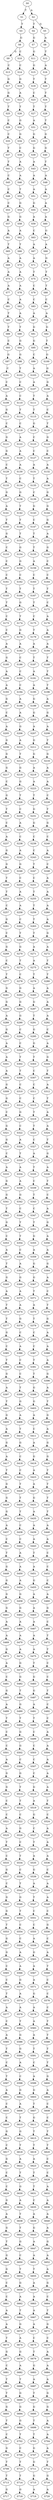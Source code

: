 strict digraph  {
	S0 -> S1 [ label = T ];
	S0 -> S2 [ label = A ];
	S1 -> S3 [ label = T ];
	S2 -> S4 [ label = T ];
	S2 -> S5 [ label = G ];
	S3 -> S6 [ label = G ];
	S4 -> S7 [ label = G ];
	S5 -> S8 [ label = A ];
	S6 -> S9 [ label = G ];
	S6 -> S10 [ label = C ];
	S7 -> S11 [ label = G ];
	S8 -> S12 [ label = T ];
	S9 -> S13 [ label = C ];
	S10 -> S14 [ label = C ];
	S11 -> S15 [ label = G ];
	S12 -> S16 [ label = A ];
	S13 -> S17 [ label = G ];
	S14 -> S18 [ label = G ];
	S15 -> S19 [ label = T ];
	S16 -> S20 [ label = T ];
	S17 -> S21 [ label = G ];
	S18 -> S22 [ label = A ];
	S19 -> S23 [ label = C ];
	S20 -> S24 [ label = T ];
	S21 -> S25 [ label = T ];
	S22 -> S26 [ label = T ];
	S23 -> S27 [ label = T ];
	S24 -> S28 [ label = T ];
	S25 -> S29 [ label = C ];
	S26 -> S30 [ label = G ];
	S27 -> S31 [ label = A ];
	S28 -> S32 [ label = T ];
	S29 -> S33 [ label = C ];
	S30 -> S34 [ label = G ];
	S31 -> S35 [ label = G ];
	S32 -> S36 [ label = G ];
	S33 -> S37 [ label = T ];
	S34 -> S38 [ label = C ];
	S35 -> S39 [ label = G ];
	S36 -> S40 [ label = G ];
	S37 -> S41 [ label = T ];
	S38 -> S42 [ label = A ];
	S39 -> S43 [ label = A ];
	S40 -> S44 [ label = T ];
	S41 -> S45 [ label = C ];
	S42 -> S46 [ label = A ];
	S43 -> S47 [ label = A ];
	S44 -> S48 [ label = A ];
	S45 -> S49 [ label = C ];
	S46 -> S50 [ label = T ];
	S47 -> S51 [ label = A ];
	S48 -> S52 [ label = A ];
	S49 -> S53 [ label = C ];
	S50 -> S54 [ label = G ];
	S51 -> S55 [ label = G ];
	S52 -> S56 [ label = A ];
	S53 -> S57 [ label = G ];
	S54 -> S58 [ label = G ];
	S55 -> S59 [ label = A ];
	S56 -> S60 [ label = A ];
	S57 -> S61 [ label = A ];
	S58 -> S62 [ label = A ];
	S59 -> S63 [ label = C ];
	S60 -> S64 [ label = G ];
	S61 -> S65 [ label = T ];
	S62 -> S66 [ label = T ];
	S63 -> S67 [ label = A ];
	S64 -> S68 [ label = A ];
	S65 -> S69 [ label = A ];
	S66 -> S70 [ label = A ];
	S67 -> S71 [ label = A ];
	S68 -> S72 [ label = G ];
	S69 -> S73 [ label = A ];
	S70 -> S74 [ label = A ];
	S71 -> S75 [ label = T ];
	S72 -> S76 [ label = T ];
	S73 -> S77 [ label = A ];
	S74 -> S78 [ label = A ];
	S75 -> S79 [ label = C ];
	S76 -> S80 [ label = T ];
	S77 -> S81 [ label = C ];
	S78 -> S82 [ label = A ];
	S79 -> S83 [ label = C ];
	S80 -> S84 [ label = C ];
	S81 -> S85 [ label = T ];
	S82 -> S86 [ label = A ];
	S83 -> S87 [ label = A ];
	S84 -> S88 [ label = A ];
	S85 -> S89 [ label = T ];
	S86 -> S90 [ label = T ];
	S87 -> S91 [ label = G ];
	S88 -> S92 [ label = G ];
	S89 -> S93 [ label = C ];
	S90 -> S94 [ label = G ];
	S91 -> S95 [ label = G ];
	S92 -> S96 [ label = T ];
	S93 -> S97 [ label = G ];
	S94 -> S98 [ label = G ];
	S95 -> S99 [ label = C ];
	S96 -> S100 [ label = G ];
	S97 -> S101 [ label = C ];
	S98 -> S102 [ label = T ];
	S99 -> S103 [ label = A ];
	S100 -> S104 [ label = G ];
	S101 -> S105 [ label = C ];
	S102 -> S106 [ label = C ];
	S103 -> S107 [ label = A ];
	S104 -> S108 [ label = G ];
	S105 -> S109 [ label = A ];
	S106 -> S110 [ label = C ];
	S107 -> S111 [ label = T ];
	S108 -> S112 [ label = A ];
	S109 -> S113 [ label = G ];
	S110 -> S114 [ label = T ];
	S111 -> S115 [ label = T ];
	S112 -> S116 [ label = C ];
	S113 -> S117 [ label = C ];
	S114 -> S118 [ label = C ];
	S115 -> S119 [ label = G ];
	S116 -> S120 [ label = T ];
	S117 -> S121 [ label = G ];
	S118 -> S122 [ label = A ];
	S119 -> S123 [ label = C ];
	S120 -> S124 [ label = G ];
	S121 -> S125 [ label = G ];
	S122 -> S126 [ label = A ];
	S123 -> S127 [ label = C ];
	S124 -> S128 [ label = C ];
	S125 -> S129 [ label = C ];
	S126 -> S130 [ label = A ];
	S127 -> S131 [ label = A ];
	S128 -> S132 [ label = A ];
	S129 -> S133 [ label = T ];
	S130 -> S134 [ label = C ];
	S131 -> S135 [ label = T ];
	S132 -> S136 [ label = A ];
	S133 -> S137 [ label = G ];
	S134 -> S138 [ label = G ];
	S135 -> S139 [ label = C ];
	S136 -> S140 [ label = G ];
	S137 -> S141 [ label = A ];
	S138 -> S142 [ label = T ];
	S139 -> S143 [ label = G ];
	S140 -> S144 [ label = G ];
	S141 -> S145 [ label = T ];
	S142 -> S146 [ label = T ];
	S143 -> S147 [ label = C ];
	S144 -> S148 [ label = G ];
	S145 -> S149 [ label = G ];
	S146 -> S150 [ label = T ];
	S147 -> S151 [ label = T ];
	S148 -> S152 [ label = A ];
	S149 -> S153 [ label = C ];
	S150 -> S154 [ label = G ];
	S151 -> S155 [ label = T ];
	S152 -> S156 [ label = G ];
	S153 -> S157 [ label = C ];
	S154 -> S158 [ label = G ];
	S155 -> S159 [ label = A ];
	S156 -> S160 [ label = C ];
	S157 -> S161 [ label = C ];
	S158 -> S162 [ label = C ];
	S159 -> S163 [ label = C ];
	S160 -> S164 [ label = C ];
	S161 -> S165 [ label = T ];
	S162 -> S166 [ label = T ];
	S163 -> S167 [ label = T ];
	S164 -> S168 [ label = T ];
	S165 -> S169 [ label = T ];
	S166 -> S170 [ label = G ];
	S167 -> S171 [ label = T ];
	S168 -> S172 [ label = C ];
	S169 -> S173 [ label = C ];
	S170 -> S174 [ label = T ];
	S171 -> S175 [ label = C ];
	S172 -> S176 [ label = A ];
	S173 -> S177 [ label = C ];
	S174 -> S178 [ label = G ];
	S175 -> S179 [ label = T ];
	S176 -> S180 [ label = A ];
	S177 -> S181 [ label = A ];
	S178 -> S182 [ label = A ];
	S179 -> S183 [ label = A ];
	S180 -> S184 [ label = A ];
	S181 -> S185 [ label = G ];
	S182 -> S186 [ label = C ];
	S183 -> S187 [ label = T ];
	S184 -> S188 [ label = T ];
	S185 -> S189 [ label = A ];
	S186 -> S190 [ label = C ];
	S187 -> S191 [ label = A ];
	S188 -> S192 [ label = T ];
	S189 -> S193 [ label = A ];
	S190 -> S194 [ label = C ];
	S191 -> S195 [ label = A ];
	S192 -> S196 [ label = T ];
	S193 -> S197 [ label = G ];
	S194 -> S198 [ label = A ];
	S195 -> S199 [ label = G ];
	S196 -> S200 [ label = A ];
	S197 -> S201 [ label = C ];
	S198 -> S202 [ label = A ];
	S199 -> S203 [ label = G ];
	S200 -> S204 [ label = G ];
	S201 -> S205 [ label = A ];
	S202 -> S206 [ label = G ];
	S203 -> S207 [ label = A ];
	S204 -> S208 [ label = A ];
	S205 -> S209 [ label = G ];
	S206 -> S210 [ label = A ];
	S207 -> S211 [ label = G ];
	S208 -> S212 [ label = T ];
	S209 -> S213 [ label = G ];
	S210 -> S214 [ label = T ];
	S211 -> S215 [ label = G ];
	S212 -> S216 [ label = G ];
	S213 -> S217 [ label = G ];
	S214 -> S218 [ label = G ];
	S215 -> S219 [ label = A ];
	S216 -> S220 [ label = A ];
	S217 -> S221 [ label = C ];
	S218 -> S222 [ label = G ];
	S219 -> S223 [ label = A ];
	S220 -> S224 [ label = A ];
	S221 -> S225 [ label = G ];
	S222 -> S226 [ label = T ];
	S223 -> S227 [ label = T ];
	S224 -> S228 [ label = C ];
	S225 -> S229 [ label = T ];
	S226 -> S230 [ label = C ];
	S227 -> S231 [ label = G ];
	S228 -> S232 [ label = T ];
	S229 -> S233 [ label = C ];
	S230 -> S234 [ label = A ];
	S231 -> S235 [ label = G ];
	S232 -> S236 [ label = G ];
	S233 -> S237 [ label = A ];
	S234 -> S238 [ label = C ];
	S235 -> S239 [ label = C ];
	S236 -> S240 [ label = C ];
	S237 -> S241 [ label = G ];
	S238 -> S242 [ label = A ];
	S239 -> S243 [ label = C ];
	S240 -> S244 [ label = A ];
	S241 -> S245 [ label = G ];
	S242 -> S246 [ label = G ];
	S243 -> S247 [ label = T ];
	S244 -> S248 [ label = C ];
	S245 -> S249 [ label = T ];
	S246 -> S250 [ label = C ];
	S247 -> S251 [ label = C ];
	S248 -> S252 [ label = A ];
	S249 -> S253 [ label = T ];
	S250 -> S254 [ label = A ];
	S251 -> S255 [ label = T ];
	S252 -> S256 [ label = A ];
	S253 -> S257 [ label = C ];
	S254 -> S258 [ label = A ];
	S255 -> S259 [ label = T ];
	S256 -> S260 [ label = A ];
	S257 -> S261 [ label = G ];
	S258 -> S262 [ label = C ];
	S259 -> S263 [ label = T ];
	S260 -> S264 [ label = A ];
	S261 -> S265 [ label = C ];
	S262 -> S266 [ label = T ];
	S263 -> S267 [ label = T ];
	S264 -> S268 [ label = G ];
	S265 -> S269 [ label = G ];
	S266 -> S270 [ label = G ];
	S267 -> S271 [ label = A ];
	S268 -> S272 [ label = A ];
	S269 -> S273 [ label = C ];
	S270 -> S274 [ label = T ];
	S271 -> S275 [ label = A ];
	S272 -> S276 [ label = T ];
	S273 -> S277 [ label = T ];
	S274 -> S278 [ label = C ];
	S275 -> S279 [ label = T ];
	S276 -> S280 [ label = T ];
	S277 -> S281 [ label = G ];
	S278 -> S282 [ label = G ];
	S279 -> S283 [ label = A ];
	S280 -> S284 [ label = A ];
	S281 -> S285 [ label = G ];
	S282 -> S286 [ label = G ];
	S283 -> S287 [ label = G ];
	S284 -> S288 [ label = A ];
	S285 -> S289 [ label = A ];
	S286 -> S290 [ label = G ];
	S287 -> S291 [ label = T ];
	S288 -> S292 [ label = A ];
	S289 -> S293 [ label = G ];
	S290 -> S294 [ label = C ];
	S291 -> S295 [ label = G ];
	S292 -> S296 [ label = C ];
	S293 -> S297 [ label = A ];
	S294 -> S298 [ label = C ];
	S295 -> S299 [ label = G ];
	S296 -> S300 [ label = A ];
	S297 -> S301 [ label = A ];
	S298 -> S302 [ label = T ];
	S299 -> S303 [ label = T ];
	S300 -> S304 [ label = G ];
	S301 -> S305 [ label = A ];
	S302 -> S306 [ label = T ];
	S303 -> S307 [ label = C ];
	S304 -> S308 [ label = T ];
	S305 -> S309 [ label = G ];
	S306 -> S310 [ label = C ];
	S307 -> S311 [ label = C ];
	S308 -> S312 [ label = A ];
	S309 -> S313 [ label = G ];
	S310 -> S314 [ label = C ];
	S311 -> S315 [ label = C ];
	S312 -> S316 [ label = T ];
	S313 -> S317 [ label = C ];
	S314 -> S318 [ label = G ];
	S315 -> S319 [ label = T ];
	S316 -> S320 [ label = A ];
	S317 -> S321 [ label = G ];
	S318 -> S322 [ label = C ];
	S319 -> S323 [ label = T ];
	S320 -> S324 [ label = A ];
	S321 -> S325 [ label = G ];
	S322 -> S326 [ label = A ];
	S323 -> S327 [ label = C ];
	S324 -> S328 [ label = T ];
	S325 -> S329 [ label = C ];
	S326 -> S330 [ label = T ];
	S327 -> S331 [ label = A ];
	S328 -> S332 [ label = G ];
	S329 -> S333 [ label = A ];
	S330 -> S334 [ label = A ];
	S331 -> S335 [ label = T ];
	S332 -> S336 [ label = A ];
	S333 -> S337 [ label = G ];
	S334 -> S338 [ label = A ];
	S335 -> S339 [ label = C ];
	S336 -> S340 [ label = T ];
	S337 -> S341 [ label = G ];
	S338 -> S342 [ label = G ];
	S339 -> S343 [ label = T ];
	S340 -> S344 [ label = C ];
	S341 -> S345 [ label = T ];
	S342 -> S346 [ label = C ];
	S343 -> S347 [ label = C ];
	S344 -> S348 [ label = A ];
	S345 -> S349 [ label = G ];
	S346 -> S350 [ label = T ];
	S347 -> S351 [ label = T ];
	S348 -> S352 [ label = G ];
	S349 -> S353 [ label = C ];
	S350 -> S354 [ label = T ];
	S351 -> S355 [ label = G ];
	S352 -> S356 [ label = A ];
	S353 -> S357 [ label = A ];
	S354 -> S358 [ label = C ];
	S355 -> S359 [ label = A ];
	S356 -> S360 [ label = A ];
	S357 -> S361 [ label = T ];
	S358 -> S362 [ label = A ];
	S359 -> S363 [ label = G ];
	S360 -> S364 [ label = G ];
	S361 -> S365 [ label = G ];
	S362 -> S366 [ label = G ];
	S363 -> S367 [ label = G ];
	S364 -> S368 [ label = A ];
	S365 -> S369 [ label = A ];
	S366 -> S370 [ label = A ];
	S367 -> S371 [ label = T ];
	S368 -> S372 [ label = C ];
	S369 -> S373 [ label = T ];
	S370 -> S374 [ label = A ];
	S371 -> S375 [ label = A ];
	S372 -> S376 [ label = T ];
	S373 -> S377 [ label = T ];
	S374 -> S378 [ label = G ];
	S375 -> S379 [ label = T ];
	S376 -> S380 [ label = G ];
	S377 -> S381 [ label = G ];
	S378 -> S382 [ label = C ];
	S379 -> S383 [ label = C ];
	S380 -> S384 [ label = A ];
	S381 -> S385 [ label = C ];
	S382 -> S386 [ label = A ];
	S383 -> S387 [ label = C ];
	S384 -> S388 [ label = A ];
	S385 -> S389 [ label = T ];
	S386 -> S390 [ label = C ];
	S387 -> S391 [ label = T ];
	S388 -> S392 [ label = A ];
	S389 -> S393 [ label = G ];
	S390 -> S394 [ label = C ];
	S391 -> S395 [ label = T ];
	S392 -> S396 [ label = G ];
	S393 -> S397 [ label = A ];
	S394 -> S398 [ label = T ];
	S395 -> S399 [ label = G ];
	S396 -> S400 [ label = A ];
	S397 -> S401 [ label = T ];
	S398 -> S402 [ label = G ];
	S399 -> S403 [ label = G ];
	S400 -> S404 [ label = T ];
	S401 -> S405 [ label = G ];
	S402 -> S406 [ label = A ];
	S403 -> S407 [ label = A ];
	S404 -> S408 [ label = G ];
	S405 -> S409 [ label = A ];
	S406 -> S410 [ label = T ];
	S407 -> S411 [ label = C ];
	S408 -> S412 [ label = A ];
	S409 -> S413 [ label = G ];
	S410 -> S414 [ label = G ];
	S411 -> S415 [ label = A ];
	S412 -> S416 [ label = G ];
	S413 -> S417 [ label = A ];
	S414 -> S418 [ label = C ];
	S415 -> S419 [ label = G ];
	S416 -> S420 [ label = G ];
	S417 -> S421 [ label = T ];
	S418 -> S422 [ label = C ];
	S419 -> S423 [ label = A ];
	S420 -> S424 [ label = T ];
	S421 -> S425 [ label = G ];
	S422 -> S426 [ label = T ];
	S423 -> S427 [ label = A ];
	S424 -> S428 [ label = T ];
	S425 -> S429 [ label = G ];
	S426 -> S430 [ label = T ];
	S427 -> S431 [ label = G ];
	S428 -> S432 [ label = T ];
	S429 -> S433 [ label = G ];
	S430 -> S434 [ label = T ];
	S431 -> S435 [ label = A ];
	S432 -> S436 [ label = T ];
	S433 -> S437 [ label = A ];
	S434 -> S438 [ label = C ];
	S435 -> S439 [ label = A ];
	S436 -> S440 [ label = A ];
	S437 -> S441 [ label = C ];
	S438 -> S442 [ label = C ];
	S439 -> S443 [ label = A ];
	S440 -> S444 [ label = A ];
	S441 -> S445 [ label = T ];
	S442 -> S446 [ label = A ];
	S443 -> S447 [ label = T ];
	S444 -> S448 [ label = C ];
	S445 -> S449 [ label = G ];
	S446 -> S450 [ label = A ];
	S447 -> S451 [ label = A ];
	S448 -> S452 [ label = C ];
	S449 -> S453 [ label = G ];
	S450 -> S454 [ label = A ];
	S451 -> S455 [ label = G ];
	S452 -> S456 [ label = C ];
	S453 -> S457 [ label = G ];
	S454 -> S458 [ label = G ];
	S455 -> S459 [ label = A ];
	S456 -> S460 [ label = A ];
	S457 -> S461 [ label = G ];
	S458 -> S462 [ label = G ];
	S459 -> S463 [ label = A ];
	S460 -> S464 [ label = G ];
	S461 -> S465 [ label = A ];
	S462 -> S466 [ label = A ];
	S463 -> S467 [ label = A ];
	S464 -> S468 [ label = C ];
	S465 -> S469 [ label = A ];
	S466 -> S470 [ label = A ];
	S467 -> S471 [ label = A ];
	S468 -> S472 [ label = T ];
	S469 -> S473 [ label = G ];
	S470 -> S474 [ label = A ];
	S471 -> S475 [ label = A ];
	S472 -> S476 [ label = T ];
	S473 -> S477 [ label = A ];
	S474 -> S478 [ label = G ];
	S475 -> S479 [ label = T ];
	S476 -> S480 [ label = C ];
	S477 -> S481 [ label = C ];
	S478 -> S482 [ label = G ];
	S479 -> S483 [ label = G ];
	S480 -> S484 [ label = C ];
	S481 -> S485 [ label = G ];
	S482 -> S486 [ label = T ];
	S483 -> S487 [ label = G ];
	S484 -> S488 [ label = T ];
	S485 -> S489 [ label = A ];
	S486 -> S490 [ label = G ];
	S487 -> S491 [ label = A ];
	S488 -> S492 [ label = C ];
	S489 -> S493 [ label = T ];
	S490 -> S494 [ label = T ];
	S491 -> S495 [ label = T ];
	S492 -> S496 [ label = C ];
	S493 -> S497 [ label = C ];
	S494 -> S498 [ label = G ];
	S495 -> S499 [ label = C ];
	S496 -> S500 [ label = A ];
	S497 -> S501 [ label = C ];
	S498 -> S502 [ label = G ];
	S499 -> S503 [ label = C ];
	S500 -> S504 [ label = A ];
	S501 -> S505 [ label = A ];
	S502 -> S506 [ label = C ];
	S503 -> S507 [ label = C ];
	S504 -> S508 [ label = A ];
	S505 -> S509 [ label = G ];
	S506 -> S510 [ label = G ];
	S507 -> S511 [ label = C ];
	S508 -> S512 [ label = A ];
	S509 -> S513 [ label = G ];
	S510 -> S514 [ label = T ];
	S511 -> S515 [ label = G ];
	S512 -> S516 [ label = A ];
	S513 -> S517 [ label = C ];
	S514 -> S518 [ label = T ];
	S515 -> S519 [ label = A ];
	S516 -> S520 [ label = T ];
	S517 -> S521 [ label = C ];
	S518 -> S522 [ label = C ];
	S519 -> S523 [ label = G ];
	S520 -> S524 [ label = C ];
	S521 -> S525 [ label = A ];
	S522 -> S526 [ label = G ];
	S523 -> S527 [ label = C ];
	S524 -> S528 [ label = A ];
	S525 -> S529 [ label = T ];
	S526 -> S530 [ label = C ];
	S527 -> S531 [ label = T ];
	S528 -> S532 [ label = A ];
	S529 -> S533 [ label = C ];
	S530 -> S534 [ label = T ];
	S531 -> S535 [ label = A ];
	S532 -> S536 [ label = A ];
	S533 -> S537 [ label = G ];
	S534 -> S538 [ label = C ];
	S535 -> S539 [ label = G ];
	S536 -> S540 [ label = C ];
	S537 -> S541 [ label = C ];
	S538 -> S542 [ label = T ];
	S539 -> S543 [ label = A ];
	S540 -> S544 [ label = A ];
	S541 -> S545 [ label = G ];
	S542 -> S546 [ label = G ];
	S543 -> S547 [ label = T ];
	S544 -> S548 [ label = A ];
	S545 -> S549 [ label = G ];
	S546 -> S550 [ label = T ];
	S547 -> S551 [ label = C ];
	S548 -> S552 [ label = C ];
	S549 -> S553 [ label = T ];
	S550 -> S554 [ label = C ];
	S551 -> S555 [ label = C ];
	S552 -> S556 [ label = G ];
	S553 -> S557 [ label = G ];
	S554 -> S558 [ label = C ];
	S555 -> S559 [ label = A ];
	S556 -> S560 [ label = C ];
	S557 -> S561 [ label = G ];
	S558 -> S562 [ label = A ];
	S559 -> S563 [ label = G ];
	S560 -> S564 [ label = A ];
	S561 -> S565 [ label = C ];
	S562 -> S566 [ label = A ];
	S563 -> S567 [ label = A ];
	S564 -> S568 [ label = T ];
	S565 -> S569 [ label = C ];
	S566 -> S570 [ label = G ];
	S567 -> S571 [ label = A ];
	S568 -> S572 [ label = C ];
	S569 -> S573 [ label = T ];
	S570 -> S574 [ label = A ];
	S571 -> S575 [ label = G ];
	S572 -> S576 [ label = C ];
	S573 -> S577 [ label = A ];
	S574 -> S578 [ label = A ];
	S575 -> S579 [ label = A ];
	S576 -> S580 [ label = C ];
	S577 -> S581 [ label = C ];
	S578 -> S582 [ label = T ];
	S579 -> S583 [ label = A ];
	S580 -> S584 [ label = T ];
	S581 -> S585 [ label = A ];
	S582 -> S586 [ label = G ];
	S583 -> S587 [ label = A ];
	S584 -> S588 [ label = T ];
	S585 -> S589 [ label = T ];
	S586 -> S590 [ label = G ];
	S587 -> S591 [ label = T ];
	S588 -> S592 [ label = T ];
	S589 -> S593 [ label = C ];
	S590 -> S594 [ label = A ];
	S591 -> S595 [ label = C ];
	S592 -> S596 [ label = T ];
	S593 -> S597 [ label = T ];
	S594 -> S598 [ label = C ];
	S595 -> S599 [ label = A ];
	S596 -> S600 [ label = G ];
	S597 -> S601 [ label = A ];
	S598 -> S602 [ label = G ];
	S599 -> S603 [ label = G ];
	S600 -> S604 [ label = A ];
	S601 -> S605 [ label = C ];
	S602 -> S606 [ label = A ];
	S603 -> S607 [ label = T ];
	S604 -> S608 [ label = C ];
	S605 -> S609 [ label = C ];
	S606 -> S610 [ label = T ];
	S607 -> S611 [ label = G ];
	S608 -> S612 [ label = C ];
	S609 -> S613 [ label = G ];
	S610 -> S614 [ label = G ];
	S611 -> S615 [ label = T ];
	S612 -> S616 [ label = T ];
	S613 -> S617 [ label = C ];
	S614 -> S618 [ label = T ];
	S615 -> S619 [ label = T ];
	S616 -> S620 [ label = T ];
	S617 -> S621 [ label = G ];
	S618 -> S622 [ label = A ];
	S619 -> S623 [ label = A ];
	S620 -> S624 [ label = C ];
	S621 -> S625 [ label = C ];
	S622 -> S626 [ label = T ];
	S623 -> S627 [ label = T ];
	S624 -> S628 [ label = C ];
	S625 -> S629 [ label = C ];
	S626 -> S630 [ label = G ];
	S627 -> S631 [ label = T ];
	S628 -> S632 [ label = A ];
	S629 -> S633 [ label = G ];
	S630 -> S634 [ label = A ];
	S631 -> S635 [ label = C ];
	S632 -> S636 [ label = A ];
	S633 -> S637 [ label = A ];
	S634 -> S638 [ label = T ];
	S635 -> S639 [ label = A ];
	S636 -> S640 [ label = A ];
	S637 -> S641 [ label = G ];
	S638 -> S642 [ label = T ];
	S639 -> S643 [ label = G ];
	S640 -> S644 [ label = A ];
	S641 -> S645 [ label = T ];
	S642 -> S646 [ label = G ];
	S643 -> S647 [ label = A ];
	S644 -> S648 [ label = G ];
	S645 -> S649 [ label = G ];
	S646 -> S650 [ label = C ];
	S647 -> S651 [ label = A ];
	S648 -> S652 [ label = A ];
	S649 -> S653 [ label = G ];
	S650 -> S654 [ label = T ];
	S651 -> S655 [ label = T ];
	S652 -> S656 [ label = A ];
	S653 -> S657 [ label = C ];
	S654 -> S658 [ label = G ];
	S655 -> S659 [ label = A ];
	S656 -> S660 [ label = G ];
	S657 -> S661 [ label = C ];
	S658 -> S662 [ label = A ];
	S659 -> S663 [ label = A ];
	S660 -> S664 [ label = C ];
	S661 -> S665 [ label = A ];
	S662 -> S666 [ label = T ];
	S663 -> S667 [ label = A ];
	S664 -> S668 [ label = T ];
	S665 -> S669 [ label = A ];
	S666 -> S670 [ label = G ];
	S667 -> S671 [ label = A ];
	S668 -> S672 [ label = G ];
	S669 -> S673 [ label = T ];
	S670 -> S674 [ label = A ];
	S671 -> S675 [ label = C ];
	S672 -> S676 [ label = C ];
	S673 -> S677 [ label = G ];
	S674 -> S678 [ label = G ];
	S675 -> S679 [ label = T ];
	S676 -> S680 [ label = A ];
	S677 -> S681 [ label = C ];
	S678 -> S682 [ label = A ];
	S679 -> S683 [ label = G ];
	S680 -> S684 [ label = A ];
	S681 -> S685 [ label = T ];
	S682 -> S686 [ label = T ];
	S683 -> S687 [ label = A ];
	S684 -> S688 [ label = A ];
	S685 -> S689 [ label = T ];
	S686 -> S690 [ label = G ];
	S687 -> S691 [ label = T ];
	S688 -> S692 [ label = G ];
	S689 -> S693 [ label = G ];
	S690 -> S694 [ label = G ];
	S691 -> S695 [ label = G ];
	S692 -> S696 [ label = G ];
	S693 -> S697 [ label = T ];
	S694 -> S698 [ label = G ];
	S695 -> S699 [ label = T ];
	S696 -> S700 [ label = A ];
	S697 -> S701 [ label = C ];
	S698 -> S702 [ label = T ];
	S699 -> S703 [ label = T ];
	S700 -> S704 [ label = A ];
	S701 -> S705 [ label = G ];
	S702 -> S706 [ label = C ];
	S703 -> S707 [ label = G ];
	S704 -> S708 [ label = A ];
	S705 -> S709 [ label = T ];
	S706 -> S710 [ label = T ];
	S707 -> S711 [ label = G ];
	S708 -> S712 [ label = T ];
	S709 -> S713 [ label = T ];
	S710 -> S714 [ label = T ];
	S711 -> S715 [ label = G ];
	S712 -> S716 [ label = G ];
	S713 -> S717 [ label = G ];
	S714 -> S718 [ label = G ];
	S715 -> S719 [ label = A ];
	S716 -> S720 [ label = A ];
}
